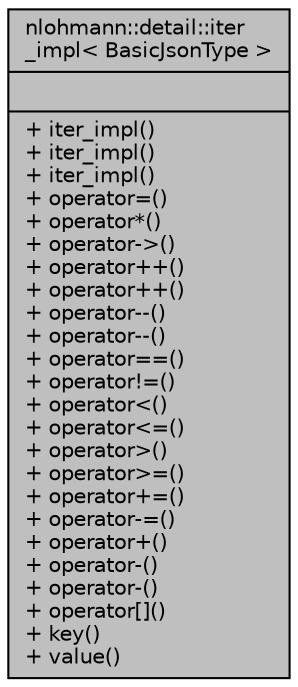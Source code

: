 digraph "nlohmann::detail::iter_impl&lt; BasicJsonType &gt;"
{
 // INTERACTIVE_SVG=YES
  bgcolor="transparent";
  edge [fontname="Helvetica",fontsize="10",labelfontname="Helvetica",labelfontsize="10"];
  node [fontname="Helvetica",fontsize="10",shape=record];
  Node1 [label="{nlohmann::detail::iter\l_impl\< BasicJsonType \>\n||+ iter_impl()\l+ iter_impl()\l+ iter_impl()\l+ operator=()\l+ operator*()\l+ operator-\>()\l+ operator++()\l+ operator++()\l+ operator--()\l+ operator--()\l+ operator==()\l+ operator!=()\l+ operator\<()\l+ operator\<=()\l+ operator\>()\l+ operator\>=()\l+ operator+=()\l+ operator-=()\l+ operator+()\l+ operator-()\l+ operator-()\l+ operator[]()\l+ key()\l+ value()\l}",height=0.2,width=0.4,color="black", fillcolor="grey75", style="filled" fontcolor="black"];
}
